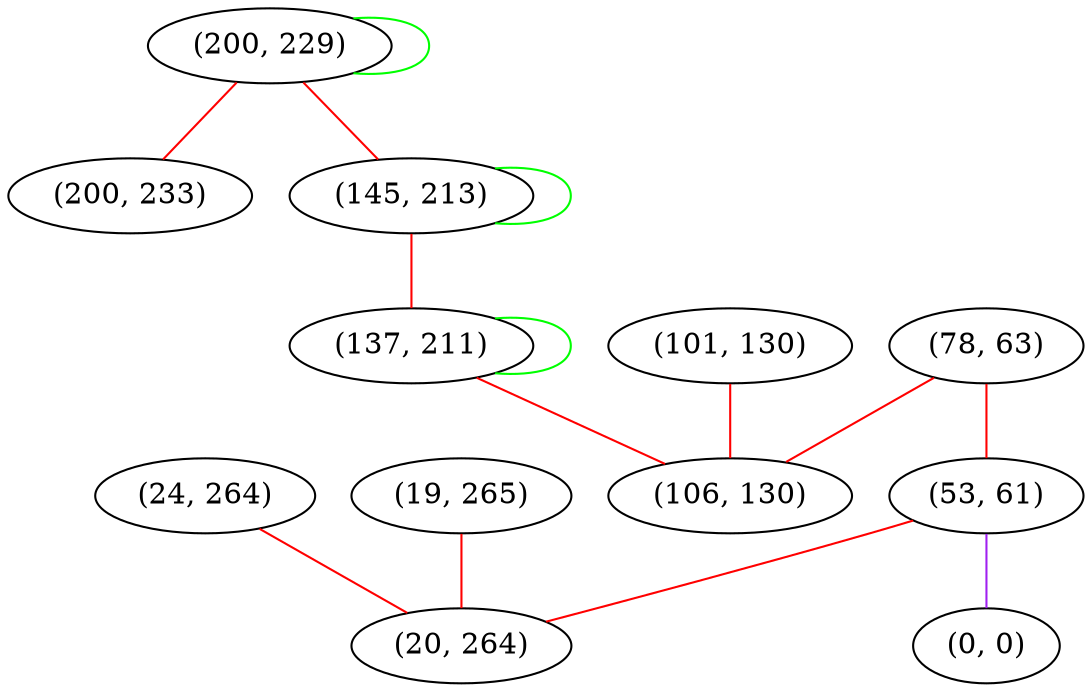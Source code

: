 graph "" {
"(19, 265)";
"(78, 63)";
"(200, 229)";
"(53, 61)";
"(0, 0)";
"(200, 233)";
"(145, 213)";
"(24, 264)";
"(20, 264)";
"(137, 211)";
"(101, 130)";
"(106, 130)";
"(19, 265)" -- "(20, 264)"  [color=red, key=0, weight=1];
"(78, 63)" -- "(53, 61)"  [color=red, key=0, weight=1];
"(78, 63)" -- "(106, 130)"  [color=red, key=0, weight=1];
"(200, 229)" -- "(200, 233)"  [color=red, key=0, weight=1];
"(200, 229)" -- "(145, 213)"  [color=red, key=0, weight=1];
"(200, 229)" -- "(200, 229)"  [color=green, key=0, weight=2];
"(53, 61)" -- "(0, 0)"  [color=purple, key=0, weight=4];
"(53, 61)" -- "(20, 264)"  [color=red, key=0, weight=1];
"(145, 213)" -- "(145, 213)"  [color=green, key=0, weight=2];
"(145, 213)" -- "(137, 211)"  [color=red, key=0, weight=1];
"(24, 264)" -- "(20, 264)"  [color=red, key=0, weight=1];
"(137, 211)" -- "(137, 211)"  [color=green, key=0, weight=2];
"(137, 211)" -- "(106, 130)"  [color=red, key=0, weight=1];
"(101, 130)" -- "(106, 130)"  [color=red, key=0, weight=1];
}
